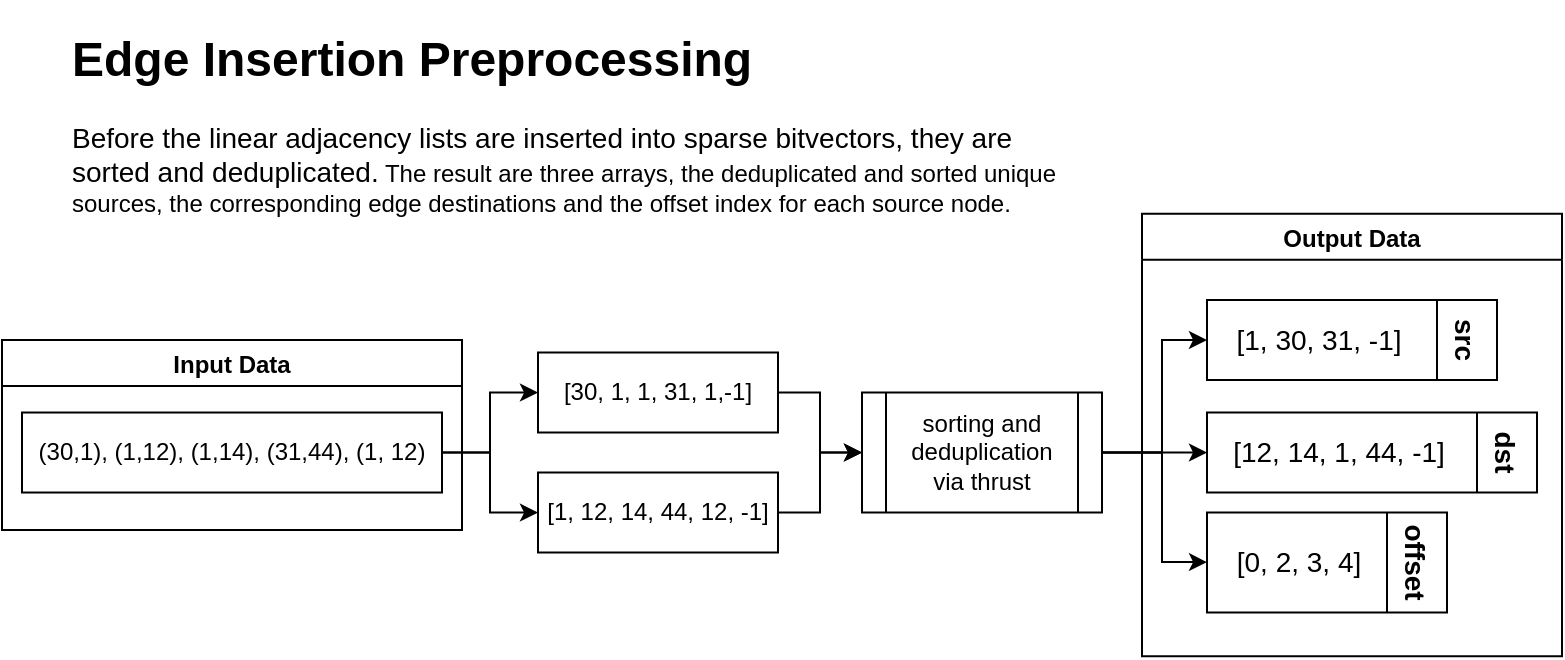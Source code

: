 <mxfile version="20.5.1" type="device"><diagram id="qGTd6XFmY-1L4O6SU4fu" name="Page-1"><mxGraphModel dx="947" dy="535" grid="1" gridSize="10" guides="1" tooltips="1" connect="1" arrows="1" fold="1" page="1" pageScale="1" pageWidth="850" pageHeight="1100" math="0" shadow="0"><root><mxCell id="0"/><mxCell id="1" parent="0"/><mxCell id="cONgi7jnfH2le1uOLXar-5" value="" style="edgeStyle=orthogonalEdgeStyle;rounded=0;orthogonalLoop=1;jettySize=auto;html=1;" edge="1" parent="1" source="cONgi7jnfH2le1uOLXar-1" target="cONgi7jnfH2le1uOLXar-4"><mxGeometry relative="1" as="geometry"/></mxCell><mxCell id="cONgi7jnfH2le1uOLXar-7" value="" style="edgeStyle=orthogonalEdgeStyle;rounded=0;orthogonalLoop=1;jettySize=auto;html=1;" edge="1" parent="1" source="cONgi7jnfH2le1uOLXar-1" target="cONgi7jnfH2le1uOLXar-6"><mxGeometry relative="1" as="geometry"/></mxCell><mxCell id="cONgi7jnfH2le1uOLXar-10" style="edgeStyle=orthogonalEdgeStyle;rounded=0;orthogonalLoop=1;jettySize=auto;html=1;" edge="1" parent="1" source="cONgi7jnfH2le1uOLXar-4" target="cONgi7jnfH2le1uOLXar-8"><mxGeometry relative="1" as="geometry"/></mxCell><mxCell id="cONgi7jnfH2le1uOLXar-4" value="[30, 1, 1, 31, 1,-1]" style="whiteSpace=wrap;html=1;rounded=0;" vertex="1" parent="1"><mxGeometry x="308" y="206.25" width="120" height="40" as="geometry"/></mxCell><mxCell id="cONgi7jnfH2le1uOLXar-9" style="edgeStyle=orthogonalEdgeStyle;rounded=0;orthogonalLoop=1;jettySize=auto;html=1;" edge="1" parent="1" source="cONgi7jnfH2le1uOLXar-6" target="cONgi7jnfH2le1uOLXar-8"><mxGeometry relative="1" as="geometry"/></mxCell><mxCell id="cONgi7jnfH2le1uOLXar-6" value="[1, 12, 14, 44, 12, -1]" style="whiteSpace=wrap;html=1;rounded=0;" vertex="1" parent="1"><mxGeometry x="308" y="266.25" width="120" height="40" as="geometry"/></mxCell><mxCell id="cONgi7jnfH2le1uOLXar-45" style="edgeStyle=orthogonalEdgeStyle;rounded=0;orthogonalLoop=1;jettySize=auto;html=1;fontSize=14;" edge="1" parent="1" source="cONgi7jnfH2le1uOLXar-8" target="cONgi7jnfH2le1uOLXar-40"><mxGeometry relative="1" as="geometry"/></mxCell><mxCell id="cONgi7jnfH2le1uOLXar-50" style="edgeStyle=orthogonalEdgeStyle;rounded=0;orthogonalLoop=1;jettySize=auto;html=1;fontSize=14;" edge="1" parent="1" source="cONgi7jnfH2le1uOLXar-8" target="cONgi7jnfH2le1uOLXar-43"><mxGeometry relative="1" as="geometry"><Array as="points"><mxPoint x="620" y="256"/><mxPoint x="620" y="311"/></Array></mxGeometry></mxCell><mxCell id="cONgi7jnfH2le1uOLXar-52" style="edgeStyle=orthogonalEdgeStyle;rounded=0;orthogonalLoop=1;jettySize=auto;html=1;entryX=1;entryY=0.5;entryDx=0;entryDy=0;fontSize=14;" edge="1" parent="1" source="cONgi7jnfH2le1uOLXar-8" target="cONgi7jnfH2le1uOLXar-35"><mxGeometry relative="1" as="geometry"><Array as="points"><mxPoint x="620" y="256"/><mxPoint x="620" y="200"/></Array></mxGeometry></mxCell><mxCell id="cONgi7jnfH2le1uOLXar-8" value="&lt;div&gt;sorting and&lt;br&gt;&lt;/div&gt;&lt;div&gt;deduplication&lt;/div&gt;&lt;div&gt;via thrust&lt;/div&gt;" style="shape=process;whiteSpace=wrap;html=1;backgroundOutline=1;" vertex="1" parent="1"><mxGeometry x="470" y="226.25" width="120" height="60" as="geometry"/></mxCell><mxCell id="cONgi7jnfH2le1uOLXar-21" value="&lt;h1&gt;Edge Insertion Preprocessing&lt;br&gt;&lt;/h1&gt;&lt;p&gt;&lt;font style=&quot;font-size: 14px;&quot;&gt;Before the linear adjacency lists are inserted into sparse bitvectors, they are sorted and deduplicated.&lt;/font&gt; The result are three arrays, the deduplicated and sorted unique sources, the corresponding edge destinations and the offset index for each source node.&lt;br&gt;&lt;/p&gt;" style="text;html=1;strokeColor=none;fillColor=none;spacing=5;spacingTop=-20;whiteSpace=wrap;overflow=hidden;rounded=0;" vertex="1" parent="1"><mxGeometry x="70" y="40" width="510" height="130" as="geometry"/></mxCell><mxCell id="cONgi7jnfH2le1uOLXar-22" value="Input Data" style="swimlane;" vertex="1" parent="1"><mxGeometry x="40" y="200.01" width="230" height="95" as="geometry"/></mxCell><mxCell id="cONgi7jnfH2le1uOLXar-1" value="(30,1), (1,12), (1,14), (31,44), (1, 12)" style="rounded=0;whiteSpace=wrap;html=1;" vertex="1" parent="cONgi7jnfH2le1uOLXar-22"><mxGeometry x="10" y="36.25" width="210" height="40" as="geometry"/></mxCell><mxCell id="cONgi7jnfH2le1uOLXar-25" value="Output Data" style="swimlane;" vertex="1" parent="1"><mxGeometry x="610" y="136.88" width="210" height="221.25" as="geometry"/></mxCell><mxCell id="cONgi7jnfH2le1uOLXar-43" value="offset" style="swimlane;horizontal=0;fontSize=14;rotation=-180;startSize=30;" vertex="1" parent="cONgi7jnfH2le1uOLXar-25"><mxGeometry x="32.5" y="149.37" width="120" height="50" as="geometry"/></mxCell><mxCell id="cONgi7jnfH2le1uOLXar-44" value="[0, 2, 3, 4]" style="text;html=1;align=center;verticalAlign=middle;resizable=0;points=[];autosize=1;strokeColor=none;fillColor=none;fontSize=14;" vertex="1" parent="cONgi7jnfH2le1uOLXar-43"><mxGeometry y="10" width="90" height="30" as="geometry"/></mxCell><mxCell id="cONgi7jnfH2le1uOLXar-39" value="dst" style="swimlane;horizontal=0;fontSize=14;rotation=-180;startSize=30;" vertex="1" parent="cONgi7jnfH2le1uOLXar-25"><mxGeometry x="32.5" y="99.37" width="165" height="40" as="geometry"/></mxCell><mxCell id="cONgi7jnfH2le1uOLXar-40" value="[12, 14, 1, 44, -1]" style="text;html=1;align=center;verticalAlign=middle;resizable=0;points=[];autosize=1;strokeColor=none;fillColor=none;fontSize=14;" vertex="1" parent="cONgi7jnfH2le1uOLXar-39"><mxGeometry y="5" width="130" height="30" as="geometry"/></mxCell><mxCell id="cONgi7jnfH2le1uOLXar-35" value="src" style="swimlane;horizontal=0;fontSize=14;rotation=-180;startSize=30;" vertex="1" parent="cONgi7jnfH2le1uOLXar-25"><mxGeometry x="32.5" y="43.12" width="145" height="40" as="geometry"/></mxCell><mxCell id="cONgi7jnfH2le1uOLXar-38" value="[1, 30, 31, -1]" style="text;html=1;align=center;verticalAlign=middle;resizable=0;points=[];autosize=1;strokeColor=none;fillColor=none;fontSize=14;" vertex="1" parent="cONgi7jnfH2le1uOLXar-35"><mxGeometry y="5" width="110" height="30" as="geometry"/></mxCell></root></mxGraphModel></diagram></mxfile>